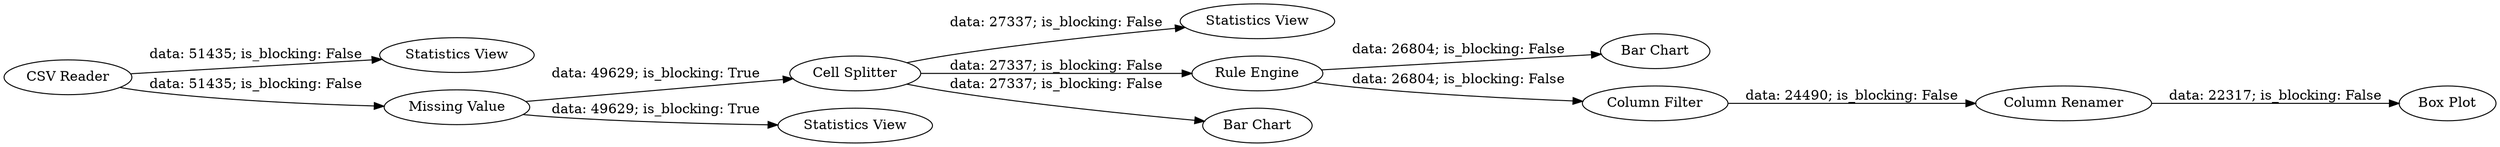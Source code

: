 digraph {
	"-3423254302584136362_41" [label="Box Plot"]
	"-3423254302584136362_34" [label="Statistics View"]
	"-3423254302584136362_19" [label="Statistics View"]
	"-3423254302584136362_36" [label="Rule Engine"]
	"-3423254302584136362_33" [label="Cell Splitter"]
	"-3423254302584136362_31" [label="Missing Value"]
	"-3423254302584136362_1" [label="CSV Reader"]
	"-3423254302584136362_35" [label="Bar Chart"]
	"-3423254302584136362_37" [label="Bar Chart"]
	"-3423254302584136362_38" [label="Column Filter"]
	"-3423254302584136362_40" [label="Column Renamer"]
	"-3423254302584136362_32" [label="Statistics View"]
	"-3423254302584136362_1" -> "-3423254302584136362_31" [label="data: 51435; is_blocking: False"]
	"-3423254302584136362_33" -> "-3423254302584136362_34" [label="data: 27337; is_blocking: False"]
	"-3423254302584136362_31" -> "-3423254302584136362_32" [label="data: 49629; is_blocking: True"]
	"-3423254302584136362_1" -> "-3423254302584136362_19" [label="data: 51435; is_blocking: False"]
	"-3423254302584136362_36" -> "-3423254302584136362_38" [label="data: 26804; is_blocking: False"]
	"-3423254302584136362_36" -> "-3423254302584136362_37" [label="data: 26804; is_blocking: False"]
	"-3423254302584136362_38" -> "-3423254302584136362_40" [label="data: 24490; is_blocking: False"]
	"-3423254302584136362_33" -> "-3423254302584136362_36" [label="data: 27337; is_blocking: False"]
	"-3423254302584136362_40" -> "-3423254302584136362_41" [label="data: 22317; is_blocking: False"]
	"-3423254302584136362_33" -> "-3423254302584136362_35" [label="data: 27337; is_blocking: False"]
	"-3423254302584136362_31" -> "-3423254302584136362_33" [label="data: 49629; is_blocking: True"]
	rankdir=LR
}

